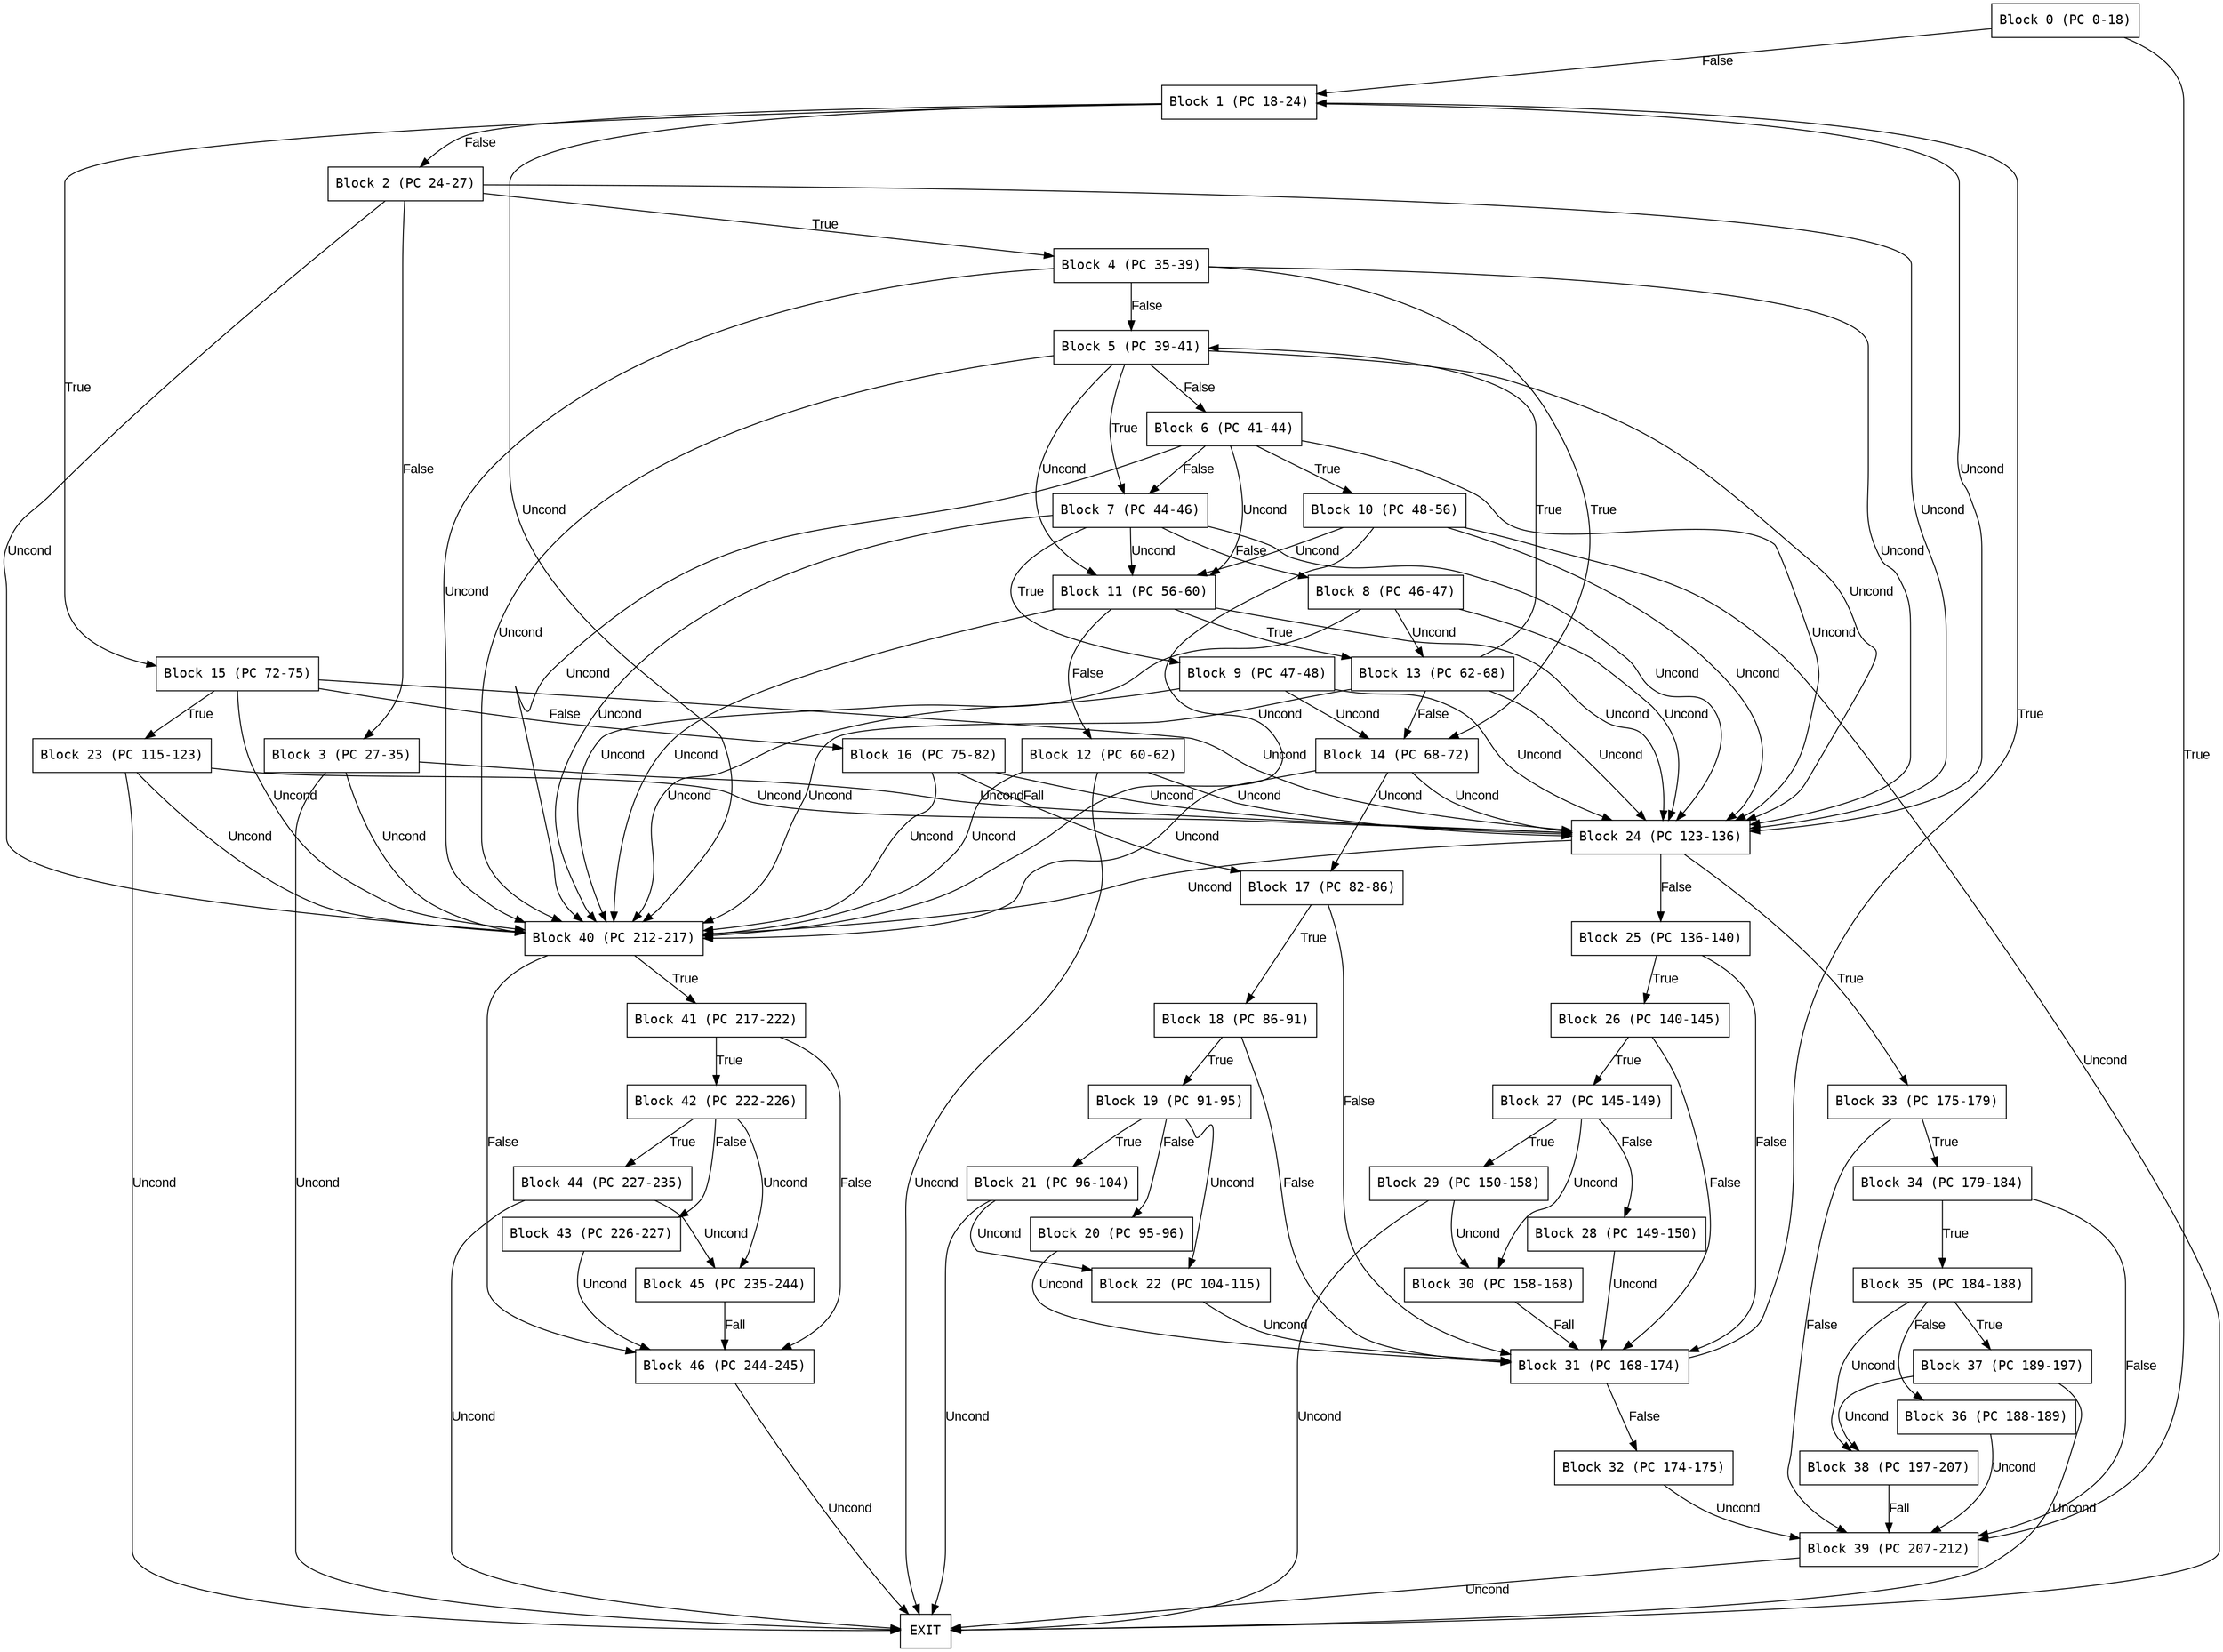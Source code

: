 digraph {
  rankdir=TB;
  node [shape=box, fontname="monospace"];
  edge [fontname="Arial"];

  0 [ label = "Block 0 (PC 0-18)" ]
  1 [ label = "Block 1 (PC 18-24)" ]
  2 [ label = "Block 2 (PC 24-27)" ]
  3 [ label = "Block 3 (PC 27-35)" ]
  4 [ label = "Block 4 (PC 35-39)" ]
  5 [ label = "Block 5 (PC 39-41)" ]
  6 [ label = "Block 6 (PC 41-44)" ]
  7 [ label = "Block 7 (PC 44-46)" ]
  8 [ label = "Block 8 (PC 46-47)" ]
  9 [ label = "Block 9 (PC 47-48)" ]
  10 [ label = "Block 10 (PC 48-56)" ]
  11 [ label = "Block 11 (PC 56-60)" ]
  12 [ label = "Block 12 (PC 60-62)" ]
  13 [ label = "Block 13 (PC 62-68)" ]
  14 [ label = "Block 14 (PC 68-72)" ]
  15 [ label = "Block 15 (PC 72-75)" ]
  16 [ label = "Block 16 (PC 75-82)" ]
  17 [ label = "Block 17 (PC 82-86)" ]
  18 [ label = "Block 18 (PC 86-91)" ]
  19 [ label = "Block 19 (PC 91-95)" ]
  20 [ label = "Block 20 (PC 95-96)" ]
  21 [ label = "Block 21 (PC 96-104)" ]
  22 [ label = "Block 22 (PC 104-115)" ]
  23 [ label = "Block 23 (PC 115-123)" ]
  24 [ label = "Block 24 (PC 123-136)" ]
  25 [ label = "Block 25 (PC 136-140)" ]
  26 [ label = "Block 26 (PC 140-145)" ]
  27 [ label = "Block 27 (PC 145-149)" ]
  28 [ label = "Block 28 (PC 149-150)" ]
  29 [ label = "Block 29 (PC 150-158)" ]
  30 [ label = "Block 30 (PC 158-168)" ]
  31 [ label = "Block 31 (PC 168-174)" ]
  32 [ label = "Block 32 (PC 174-175)" ]
  33 [ label = "Block 33 (PC 175-179)" ]
  34 [ label = "Block 34 (PC 179-184)" ]
  35 [ label = "Block 35 (PC 184-188)" ]
  36 [ label = "Block 36 (PC 188-189)" ]
  37 [ label = "Block 37 (PC 189-197)" ]
  38 [ label = "Block 38 (PC 197-207)" ]
  39 [ label = "Block 39 (PC 207-212)" ]
  40 [ label = "Block 40 (PC 212-217)" ]
  41 [ label = "Block 41 (PC 217-222)" ]
  42 [ label = "Block 42 (PC 222-226)" ]
  43 [ label = "Block 43 (PC 226-227)" ]
  44 [ label = "Block 44 (PC 227-235)" ]
  45 [ label = "Block 45 (PC 235-244)" ]
  46 [ label = "Block 46 (PC 244-245)" ]
  47 [ label = "EXIT" ]

  0 -> 39 [label="True"]
  0 -> 1 [label="False"]
  1 -> 15 [label="True"]
  1 -> 2 [label="False"]
  2 -> 4 [label="True"]
  2 -> 3 [label="False"]
  3 -> 47 [label="Uncond"]
  4 -> 14 [label="True"]
  4 -> 5 [label="False"]
  5 -> 7 [label="True"]
  5 -> 6 [label="False"]
  6 -> 10 [label="True"]
  6 -> 7 [label="False"]
  7 -> 9 [label="True"]
  7 -> 8 [label="False"]
  8 -> 13 [label="Uncond"]
  9 -> 14 [label="Uncond"]
  10 -> 47 [label="Uncond"]
  11 -> 13 [label="True"]
  11 -> 12 [label="False"]
  12 -> 47 [label="Uncond"]
  13 -> 5 [label="True"]
  13 -> 14 [label="False"]
  14 -> 17 [label="Uncond"]
  15 -> 23 [label="True"]
  15 -> 16 [label="False"]
  16 -> 17 [label="Fall"]
  17 -> 31 [label="False"]
  17 -> 18 [label="True"]
  18 -> 31 [label="False"]
  18 -> 19 [label="True"]
  19 -> 21 [label="True"]
  19 -> 20 [label="False"]
  20 -> 31 [label="Uncond"]
  21 -> 47 [label="Uncond"]
  22 -> 31 [label="Uncond"]
  23 -> 47 [label="Uncond"]
  24 -> 33 [label="True"]
  24 -> 25 [label="False"]
  25 -> 31 [label="False"]
  25 -> 26 [label="True"]
  26 -> 31 [label="False"]
  26 -> 27 [label="True"]
  27 -> 29 [label="True"]
  27 -> 28 [label="False"]
  28 -> 31 [label="Uncond"]
  29 -> 47 [label="Uncond"]
  30 -> 31 [label="Fall"]
  31 -> 1 [label="True"]
  31 -> 32 [label="False"]
  32 -> 39 [label="Uncond"]
  33 -> 39 [label="False"]
  33 -> 34 [label="True"]
  34 -> 39 [label="False"]
  34 -> 35 [label="True"]
  35 -> 37 [label="True"]
  35 -> 36 [label="False"]
  36 -> 39 [label="Uncond"]
  37 -> 47 [label="Uncond"]
  38 -> 39 [label="Fall"]
  39 -> 47 [label="Uncond"]
  40 -> 46 [label="False"]
  40 -> 41 [label="True"]
  41 -> 46 [label="False"]
  41 -> 42 [label="True"]
  42 -> 44 [label="True"]
  42 -> 43 [label="False"]
  43 -> 46 [label="Uncond"]
  44 -> 47 [label="Uncond"]
  45 -> 46 [label="Fall"]
  46 -> 47 [label="Uncond"]
  5 -> 11 [label="Uncond"]
  6 -> 11 [label="Uncond"]
  7 -> 11 [label="Uncond"]
  10 -> 11 [label="Uncond"]
  1 -> 24 [label="Uncond"]
  2 -> 24 [label="Uncond"]
  3 -> 24 [label="Uncond"]
  4 -> 24 [label="Uncond"]
  5 -> 24 [label="Uncond"]
  6 -> 24 [label="Uncond"]
  7 -> 24 [label="Uncond"]
  8 -> 24 [label="Uncond"]
  9 -> 24 [label="Uncond"]
  10 -> 24 [label="Uncond"]
  11 -> 24 [label="Uncond"]
  12 -> 24 [label="Uncond"]
  13 -> 24 [label="Uncond"]
  14 -> 24 [label="Uncond"]
  15 -> 24 [label="Uncond"]
  16 -> 24 [label="Uncond"]
  23 -> 24 [label="Uncond"]
  1 -> 40 [label="Uncond"]
  2 -> 40 [label="Uncond"]
  3 -> 40 [label="Uncond"]
  4 -> 40 [label="Uncond"]
  5 -> 40 [label="Uncond"]
  6 -> 40 [label="Uncond"]
  7 -> 40 [label="Uncond"]
  8 -> 40 [label="Uncond"]
  9 -> 40 [label="Uncond"]
  10 -> 40 [label="Uncond"]
  11 -> 40 [label="Uncond"]
  12 -> 40 [label="Uncond"]
  13 -> 40 [label="Uncond"]
  14 -> 40 [label="Uncond"]
  15 -> 40 [label="Uncond"]
  16 -> 40 [label="Uncond"]
  19 -> 22 [label="Uncond"]
  21 -> 22 [label="Uncond"]
  23 -> 40 [label="Uncond"]
  24 -> 40 [label="Uncond"]
  27 -> 30 [label="Uncond"]
  29 -> 30 [label="Uncond"]
  35 -> 38 [label="Uncond"]
  37 -> 38 [label="Uncond"]
  42 -> 45 [label="Uncond"]
  44 -> 45 [label="Uncond"]
}
